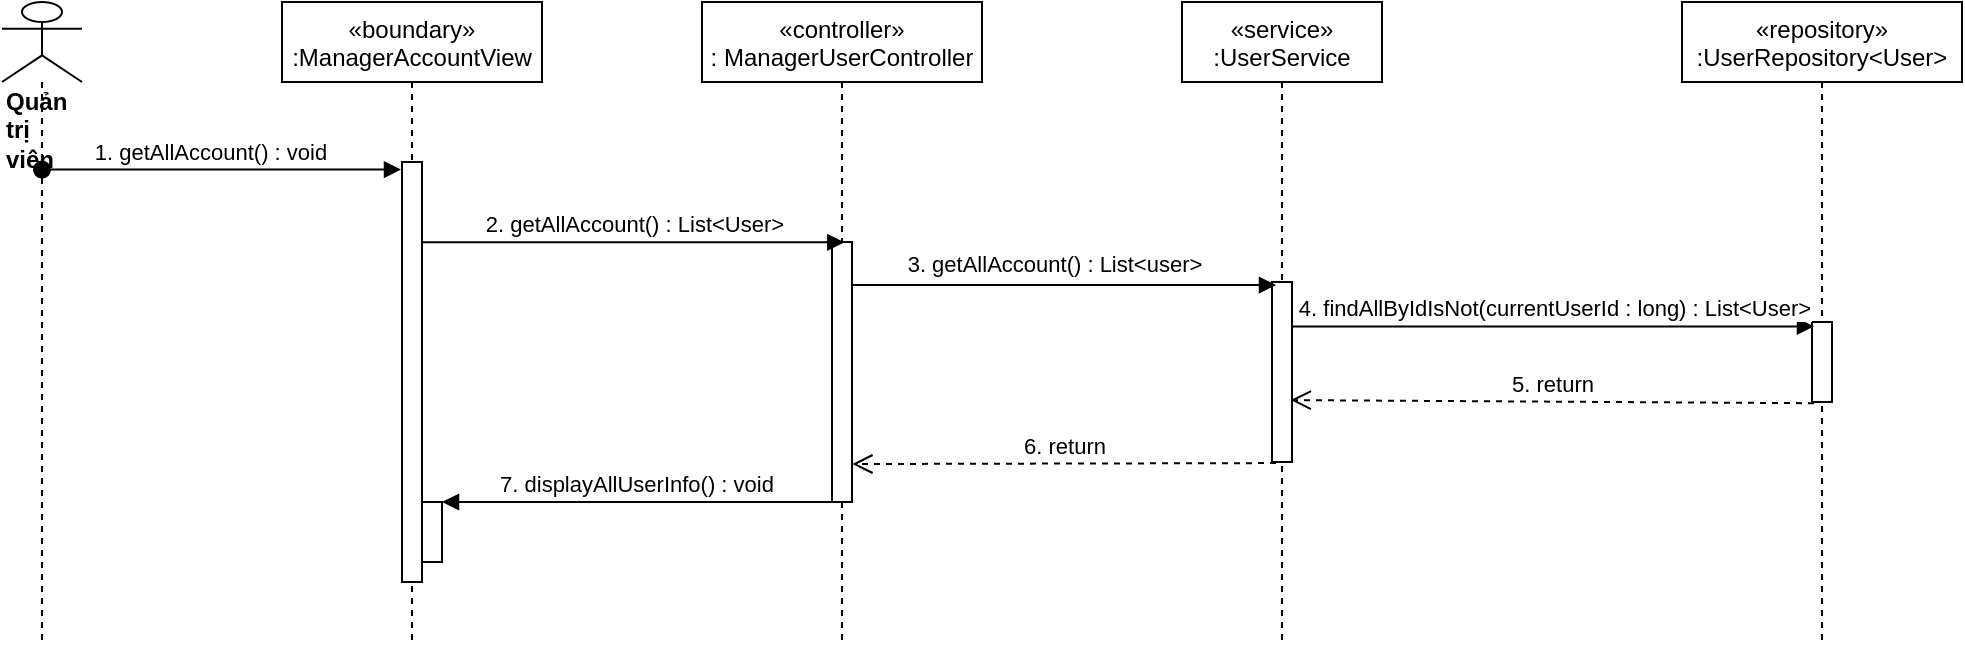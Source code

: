 <mxfile version="14.6.13" type="device"><diagram id="kgpKYQtTHZ0yAKxKKP6v" name="Page-1"><mxGraphModel dx="1108" dy="425" grid="1" gridSize="10" guides="1" tooltips="1" connect="1" arrows="1" fold="1" page="1" pageScale="1" pageWidth="850" pageHeight="1100" math="0" shadow="0"><root><mxCell id="0"/><mxCell id="1" parent="0"/><mxCell id="X7Sqqw-jI27X8xpSThfW-1" value="«boundary»&#10;:ManagerAccountView" style="shape=umlLifeline;perimeter=lifelinePerimeter;container=1;collapsible=0;recursiveResize=0;rounded=0;shadow=0;strokeWidth=1;" parent="1" vertex="1"><mxGeometry x="210" y="80" width="130" height="320" as="geometry"/></mxCell><mxCell id="X7Sqqw-jI27X8xpSThfW-2" value="" style="points=[];perimeter=orthogonalPerimeter;rounded=0;shadow=0;strokeWidth=1;" parent="X7Sqqw-jI27X8xpSThfW-1" vertex="1"><mxGeometry x="60" y="80" width="10" height="210" as="geometry"/></mxCell><mxCell id="X7Sqqw-jI27X8xpSThfW-14" value="" style="html=1;points=[];perimeter=orthogonalPerimeter;" parent="X7Sqqw-jI27X8xpSThfW-1" vertex="1"><mxGeometry x="70" y="250" width="10" height="30" as="geometry"/></mxCell><mxCell id="X7Sqqw-jI27X8xpSThfW-3" value="«controller»&#10;: ManagerUserController" style="shape=umlLifeline;perimeter=lifelinePerimeter;container=1;collapsible=0;recursiveResize=0;rounded=0;shadow=0;strokeWidth=1;" parent="1" vertex="1"><mxGeometry x="420" y="80" width="140" height="320" as="geometry"/></mxCell><mxCell id="X7Sqqw-jI27X8xpSThfW-4" value="" style="points=[];perimeter=orthogonalPerimeter;rounded=0;shadow=0;strokeWidth=1;" parent="X7Sqqw-jI27X8xpSThfW-3" vertex="1"><mxGeometry x="65" y="120" width="10" height="130" as="geometry"/></mxCell><mxCell id="X7Sqqw-jI27X8xpSThfW-5" value="&lt;div&gt;&lt;b&gt;Quản trị viên&lt;/b&gt;&lt;/div&gt;" style="shape=umlLifeline;participant=umlActor;perimeter=lifelinePerimeter;whiteSpace=wrap;html=1;container=1;collapsible=0;recursiveResize=0;verticalAlign=top;spacingTop=36;outlineConnect=0;align=left;size=40;" parent="1" vertex="1"><mxGeometry x="70" y="80" width="40" height="320" as="geometry"/></mxCell><mxCell id="X7Sqqw-jI27X8xpSThfW-6" value="1. getAllAccount() : void" style="verticalAlign=bottom;startArrow=oval;endArrow=block;startSize=8;shadow=0;strokeWidth=1;entryX=-0.05;entryY=0.018;entryDx=0;entryDy=0;entryPerimeter=0;" parent="1" source="X7Sqqw-jI27X8xpSThfW-5" target="X7Sqqw-jI27X8xpSThfW-2" edge="1"><mxGeometry x="-0.06" relative="1" as="geometry"><mxPoint x="100" y="170" as="sourcePoint"/><mxPoint as="offset"/></mxGeometry></mxCell><mxCell id="X7Sqqw-jI27X8xpSThfW-7" value="«service»&#10;:UserService" style="shape=umlLifeline;perimeter=lifelinePerimeter;container=1;collapsible=0;recursiveResize=0;rounded=0;shadow=0;strokeWidth=1;" parent="1" vertex="1"><mxGeometry x="660" y="80" width="100" height="320" as="geometry"/></mxCell><mxCell id="X7Sqqw-jI27X8xpSThfW-8" value="" style="points=[];perimeter=orthogonalPerimeter;rounded=0;shadow=0;strokeWidth=1;" parent="X7Sqqw-jI27X8xpSThfW-7" vertex="1"><mxGeometry x="45" y="140" width="10" height="90" as="geometry"/></mxCell><mxCell id="X7Sqqw-jI27X8xpSThfW-9" value="2. getAllAccount() : List&amp;lt;User&amp;gt;" style="html=1;verticalAlign=bottom;endArrow=block;entryX=0.617;entryY=0.001;entryDx=0;entryDy=0;entryPerimeter=0;" parent="1" source="X7Sqqw-jI27X8xpSThfW-2" target="X7Sqqw-jI27X8xpSThfW-4" edge="1"><mxGeometry width="80" relative="1" as="geometry"><mxPoint x="320" y="248" as="sourcePoint"/><mxPoint x="500" y="210" as="targetPoint"/></mxGeometry></mxCell><mxCell id="X7Sqqw-jI27X8xpSThfW-10" value="" style="html=1;verticalAlign=bottom;endArrow=block;entryX=0.2;entryY=0.017;entryDx=0;entryDy=0;entryPerimeter=0;" parent="1" source="X7Sqqw-jI27X8xpSThfW-4" target="X7Sqqw-jI27X8xpSThfW-8" edge="1"><mxGeometry width="80" relative="1" as="geometry"><mxPoint x="609" y="221.68" as="sourcePoint"/><mxPoint x="770" y="222" as="targetPoint"/></mxGeometry></mxCell><mxCell id="X7Sqqw-jI27X8xpSThfW-11" value="3. getAllAccount() : List&amp;lt;user&amp;gt;" style="edgeLabel;html=1;align=center;verticalAlign=middle;resizable=0;points=[];" parent="X7Sqqw-jI27X8xpSThfW-10" vertex="1" connectable="0"><mxGeometry x="-0.077" y="4" relative="1" as="geometry"><mxPoint x="3" y="-7" as="offset"/></mxGeometry></mxCell><mxCell id="X7Sqqw-jI27X8xpSThfW-12" value="6. return" style="html=1;verticalAlign=bottom;endArrow=open;dashed=1;endSize=8;exitX=0.2;exitY=1.006;exitDx=0;exitDy=0;exitPerimeter=0;entryX=1.02;entryY=0.854;entryDx=0;entryDy=0;entryPerimeter=0;" parent="1" source="X7Sqqw-jI27X8xpSThfW-8" target="X7Sqqw-jI27X8xpSThfW-4" edge="1"><mxGeometry relative="1" as="geometry"><mxPoint x="845" y="261.015" as="sourcePoint"/><mxPoint x="580" y="307" as="targetPoint"/></mxGeometry></mxCell><mxCell id="X7Sqqw-jI27X8xpSThfW-13" value="7. displayAllUserInfo() : void" style="verticalAlign=bottom;endArrow=block;shadow=0;strokeWidth=1;" parent="1" source="X7Sqqw-jI27X8xpSThfW-4" target="X7Sqqw-jI27X8xpSThfW-14" edge="1"><mxGeometry relative="1" as="geometry"><mxPoint x="550" y="319" as="sourcePoint"/><mxPoint x="340" y="319" as="targetPoint"/></mxGeometry></mxCell><mxCell id="X7Sqqw-jI27X8xpSThfW-15" value="«repository»&#10;:UserRepository&lt;User&gt;" style="shape=umlLifeline;perimeter=lifelinePerimeter;container=1;collapsible=0;recursiveResize=0;rounded=0;shadow=0;strokeWidth=1;" parent="1" vertex="1"><mxGeometry x="910" y="80" width="140" height="320" as="geometry"/></mxCell><mxCell id="X7Sqqw-jI27X8xpSThfW-16" value="" style="points=[];perimeter=orthogonalPerimeter;rounded=0;shadow=0;strokeWidth=1;" parent="X7Sqqw-jI27X8xpSThfW-15" vertex="1"><mxGeometry x="65" y="160" width="10" height="40" as="geometry"/></mxCell><mxCell id="X7Sqqw-jI27X8xpSThfW-17" value="4. findAllByIdIsNot(currentUserId : long) : List&amp;lt;User&amp;gt;" style="html=1;verticalAlign=bottom;endArrow=block;entryX=0.1;entryY=0.055;entryDx=0;entryDy=0;entryPerimeter=0;" parent="1" target="X7Sqqw-jI27X8xpSThfW-16" edge="1" source="X7Sqqw-jI27X8xpSThfW-8"><mxGeometry width="80" relative="1" as="geometry"><mxPoint x="807" y="242" as="sourcePoint"/><mxPoint x="1010" y="239" as="targetPoint"/></mxGeometry></mxCell><mxCell id="X7Sqqw-jI27X8xpSThfW-18" value="5. return" style="html=1;verticalAlign=bottom;endArrow=open;dashed=1;endSize=8;exitX=0.1;exitY=1.015;exitDx=0;exitDy=0;exitPerimeter=0;entryX=0.94;entryY=0.656;entryDx=0;entryDy=0;entryPerimeter=0;" parent="1" source="X7Sqqw-jI27X8xpSThfW-16" target="X7Sqqw-jI27X8xpSThfW-8" edge="1"><mxGeometry relative="1" as="geometry"><mxPoint x="790" y="300" as="sourcePoint"/><mxPoint x="850" y="290" as="targetPoint"/></mxGeometry></mxCell></root></mxGraphModel></diagram></mxfile>